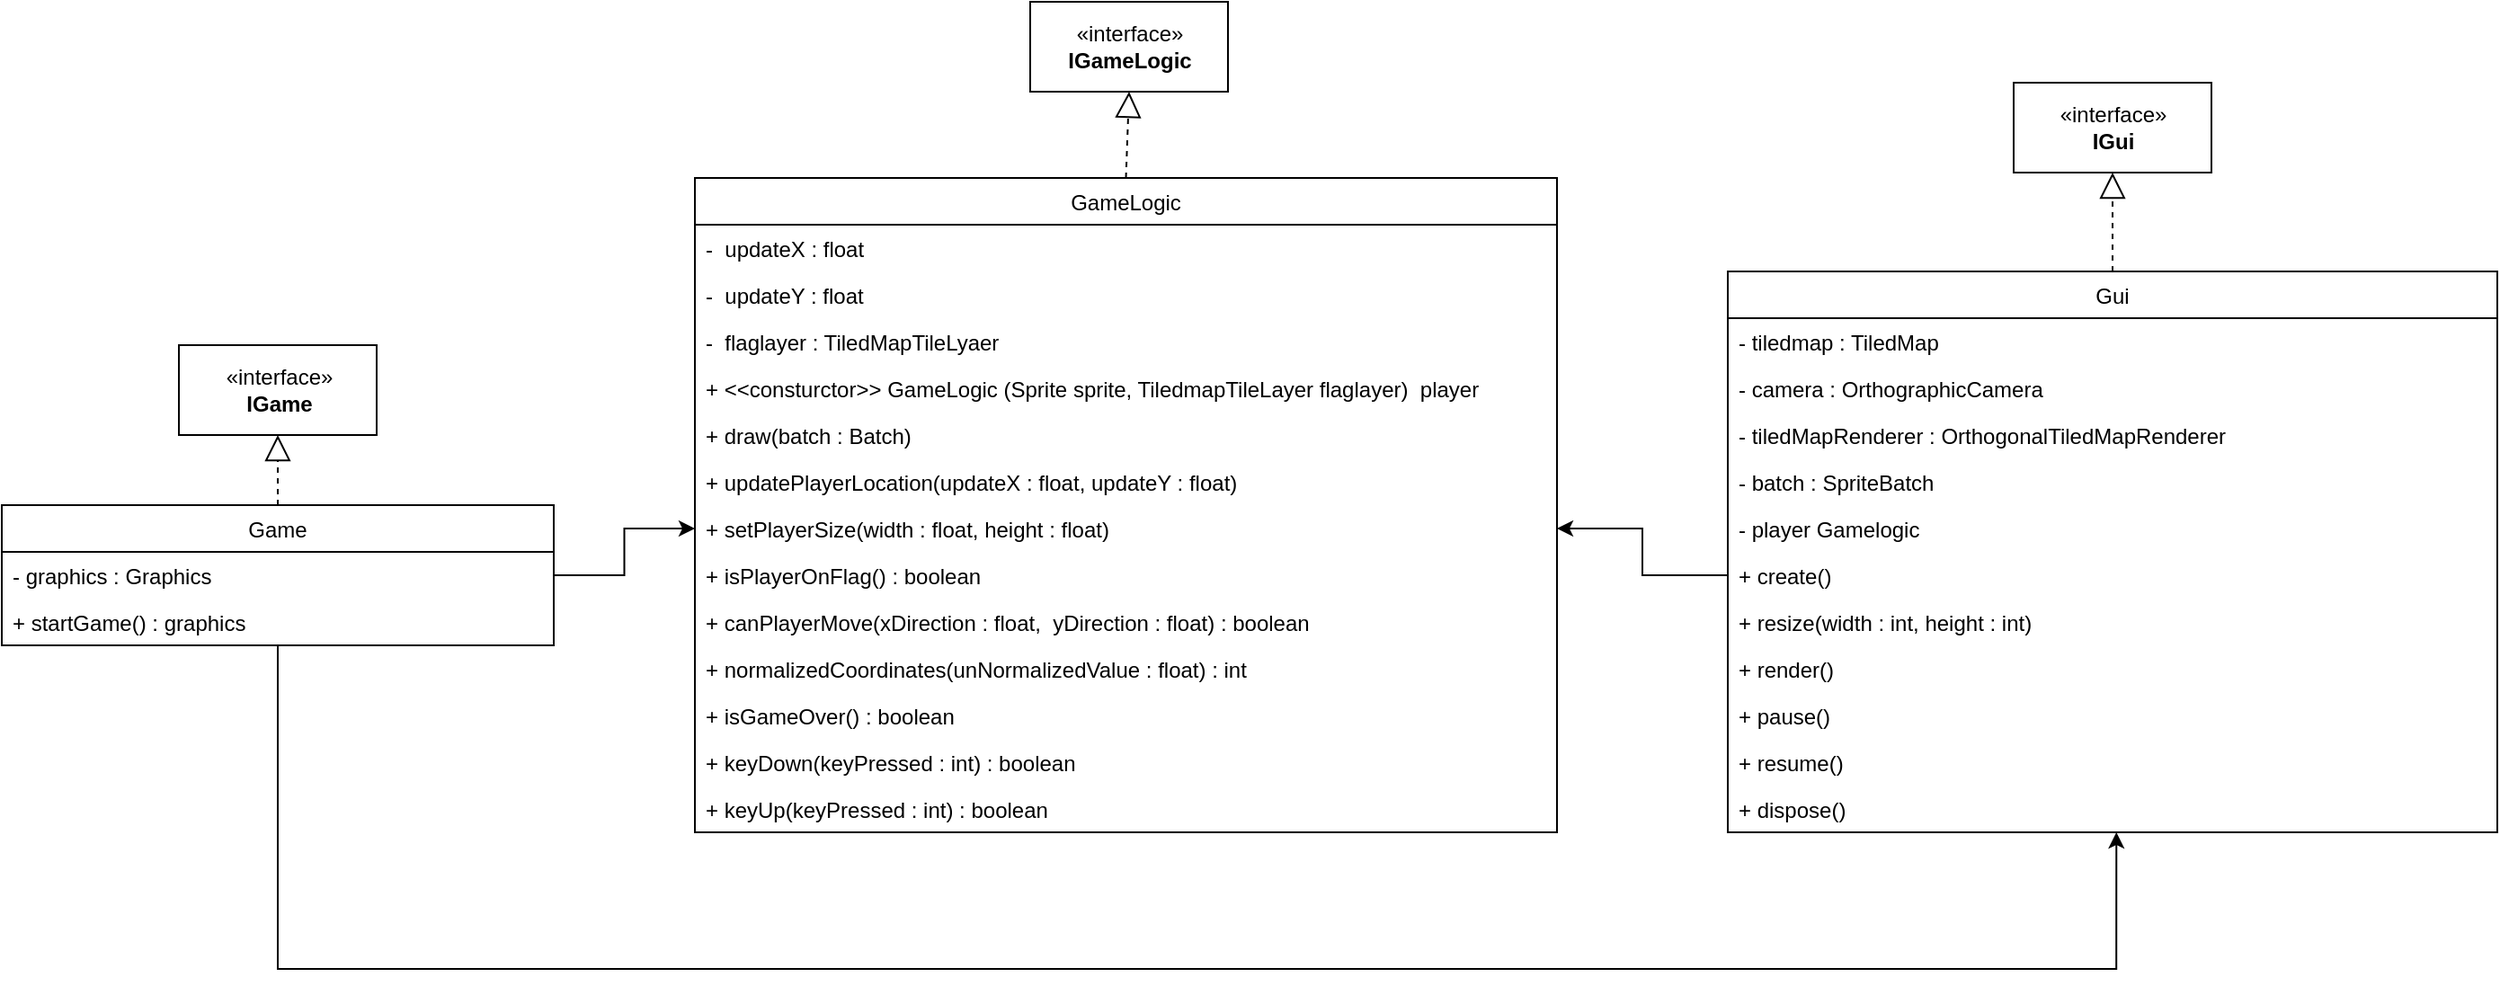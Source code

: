 <mxfile version="14.3.0" type="device"><diagram id="PzDZOld48kJjGTaJmD7R" name="Page-1"><mxGraphModel dx="862" dy="763" grid="0" gridSize="10" guides="1" tooltips="1" connect="1" arrows="1" fold="1" page="0" pageScale="1" pageWidth="827" pageHeight="1169" math="0" shadow="0"><root><mxCell id="0"/><mxCell id="1" parent="0"/><mxCell id="RgkrUjhUMY56iCGGvRsF-254" value="«interface»&lt;br&gt;&lt;b&gt;IGame&lt;/b&gt;" style="html=1;" parent="1" vertex="1"><mxGeometry x="1243.5" y="538" width="110" height="50" as="geometry"/></mxCell><mxCell id="8GW_ScJHMU9KxqfOY4D2-20" style="edgeStyle=orthogonalEdgeStyle;rounded=0;orthogonalLoop=1;jettySize=auto;html=1;exitX=0.5;exitY=1;exitDx=0;exitDy=0;entryX=0.505;entryY=1;entryDx=0;entryDy=0;entryPerimeter=0;" edge="1" parent="1" source="RgkrUjhUMY56iCGGvRsF-255" target="8GW_ScJHMU9KxqfOY4D2-15"><mxGeometry relative="1" as="geometry"><Array as="points"><mxPoint x="1299" y="885"/><mxPoint x="2321" y="885"/></Array></mxGeometry></mxCell><mxCell id="RgkrUjhUMY56iCGGvRsF-255" value="Game" style="swimlane;fontStyle=0;childLayout=stackLayout;horizontal=1;startSize=26;fillColor=none;horizontalStack=0;resizeParent=1;resizeParentMax=0;resizeLast=0;collapsible=1;marginBottom=0;" parent="1" vertex="1"><mxGeometry x="1145" y="627" width="307" height="78" as="geometry"/></mxCell><mxCell id="RgkrUjhUMY56iCGGvRsF-256" value="- graphics : Graphics" style="text;strokeColor=none;fillColor=none;align=left;verticalAlign=top;spacingLeft=4;spacingRight=4;overflow=hidden;rotatable=0;points=[[0,0.5],[1,0.5]];portConstraint=eastwest;" parent="RgkrUjhUMY56iCGGvRsF-255" vertex="1"><mxGeometry y="26" width="307" height="26" as="geometry"/></mxCell><mxCell id="8GW_ScJHMU9KxqfOY4D2-16" value="+ startGame() : graphics" style="text;strokeColor=none;fillColor=none;align=left;verticalAlign=top;spacingLeft=4;spacingRight=4;overflow=hidden;rotatable=0;points=[[0,0.5],[1,0.5]];portConstraint=eastwest;" vertex="1" parent="RgkrUjhUMY56iCGGvRsF-255"><mxGeometry y="52" width="307" height="26" as="geometry"/></mxCell><mxCell id="RgkrUjhUMY56iCGGvRsF-259" value="" style="endArrow=block;dashed=1;endFill=0;endSize=12;html=1;entryX=0.5;entryY=1;entryDx=0;entryDy=0;exitX=0.5;exitY=0;exitDx=0;exitDy=0;" parent="1" source="RgkrUjhUMY56iCGGvRsF-255" target="RgkrUjhUMY56iCGGvRsF-254" edge="1"><mxGeometry width="160" relative="1" as="geometry"><mxPoint x="1071.5" y="722" as="sourcePoint"/><mxPoint x="1231.5" y="722" as="targetPoint"/></mxGeometry></mxCell><mxCell id="RgkrUjhUMY56iCGGvRsF-284" value="«interface»&lt;br&gt;&lt;b&gt;IGameLogic&lt;/b&gt;" style="html=1;" parent="1" vertex="1"><mxGeometry x="1717" y="347" width="110" height="50" as="geometry"/></mxCell><mxCell id="RgkrUjhUMY56iCGGvRsF-289" value="GameLogic" style="swimlane;fontStyle=0;childLayout=stackLayout;horizontal=1;startSize=26;fillColor=none;horizontalStack=0;resizeParent=1;resizeParentMax=0;resizeLast=0;collapsible=1;marginBottom=0;" parent="1" vertex="1"><mxGeometry x="1530.5" y="445" width="479.5" height="364" as="geometry"/></mxCell><mxCell id="RgkrUjhUMY56iCGGvRsF-291" value="-  updateX : float" style="text;strokeColor=none;fillColor=none;align=left;verticalAlign=top;spacingLeft=4;spacingRight=4;overflow=hidden;rotatable=0;points=[[0,0.5],[1,0.5]];portConstraint=eastwest;" parent="RgkrUjhUMY56iCGGvRsF-289" vertex="1"><mxGeometry y="26" width="479.5" height="26" as="geometry"/></mxCell><mxCell id="RgkrUjhUMY56iCGGvRsF-290" value="-  updateY : float " style="text;strokeColor=none;fillColor=none;align=left;verticalAlign=top;spacingLeft=4;spacingRight=4;overflow=hidden;rotatable=0;points=[[0,0.5],[1,0.5]];portConstraint=eastwest;" parent="RgkrUjhUMY56iCGGvRsF-289" vertex="1"><mxGeometry y="52" width="479.5" height="26" as="geometry"/></mxCell><mxCell id="RgkrUjhUMY56iCGGvRsF-352" value="-  flaglayer : TiledMapTileLyaer" style="text;strokeColor=none;fillColor=none;align=left;verticalAlign=top;spacingLeft=4;spacingRight=4;overflow=hidden;rotatable=0;points=[[0,0.5],[1,0.5]];portConstraint=eastwest;" parent="RgkrUjhUMY56iCGGvRsF-289" vertex="1"><mxGeometry y="78" width="479.5" height="26" as="geometry"/></mxCell><mxCell id="8GW_ScJHMU9KxqfOY4D2-1" value="+ &lt;&lt;consturctor&gt;&gt; GameLogic (Sprite sprite, TiledmapTileLayer flaglayer)  player" style="text;strokeColor=none;fillColor=none;align=left;verticalAlign=top;spacingLeft=4;spacingRight=4;overflow=hidden;rotatable=0;points=[[0,0.5],[1,0.5]];portConstraint=eastwest;" vertex="1" parent="RgkrUjhUMY56iCGGvRsF-289"><mxGeometry y="104" width="479.5" height="26" as="geometry"/></mxCell><mxCell id="RgkrUjhUMY56iCGGvRsF-293" value="+ draw(batch : Batch)" style="text;strokeColor=none;fillColor=none;align=left;verticalAlign=top;spacingLeft=4;spacingRight=4;overflow=hidden;rotatable=0;points=[[0,0.5],[1,0.5]];portConstraint=eastwest;" parent="RgkrUjhUMY56iCGGvRsF-289" vertex="1"><mxGeometry y="130" width="479.5" height="26" as="geometry"/></mxCell><mxCell id="RgkrUjhUMY56iCGGvRsF-294" value="+ updatePlayerLocation(updateX : float, updateY : float)" style="text;strokeColor=none;fillColor=none;align=left;verticalAlign=top;spacingLeft=4;spacingRight=4;overflow=hidden;rotatable=0;points=[[0,0.5],[1,0.5]];portConstraint=eastwest;" parent="RgkrUjhUMY56iCGGvRsF-289" vertex="1"><mxGeometry y="156" width="479.5" height="26" as="geometry"/></mxCell><mxCell id="RgkrUjhUMY56iCGGvRsF-295" value="+ setPlayerSize(width : float, height : float)&#xA;" style="text;strokeColor=none;fillColor=none;align=left;verticalAlign=top;spacingLeft=4;spacingRight=4;overflow=hidden;rotatable=0;points=[[0,0.5],[1,0.5]];portConstraint=eastwest;" parent="RgkrUjhUMY56iCGGvRsF-289" vertex="1"><mxGeometry y="182" width="479.5" height="26" as="geometry"/></mxCell><mxCell id="RgkrUjhUMY56iCGGvRsF-296" value="+ isPlayerOnFlag() : boolean" style="text;strokeColor=none;fillColor=none;align=left;verticalAlign=top;spacingLeft=4;spacingRight=4;overflow=hidden;rotatable=0;points=[[0,0.5],[1,0.5]];portConstraint=eastwest;" parent="RgkrUjhUMY56iCGGvRsF-289" vertex="1"><mxGeometry y="208" width="479.5" height="26" as="geometry"/></mxCell><mxCell id="RgkrUjhUMY56iCGGvRsF-297" value="+ canPlayerMove(xDirection : float,  yDirection : float) : boolean" style="text;strokeColor=none;fillColor=none;align=left;verticalAlign=top;spacingLeft=4;spacingRight=4;overflow=hidden;rotatable=0;points=[[0,0.5],[1,0.5]];portConstraint=eastwest;" parent="RgkrUjhUMY56iCGGvRsF-289" vertex="1"><mxGeometry y="234" width="479.5" height="26" as="geometry"/></mxCell><mxCell id="RgkrUjhUMY56iCGGvRsF-298" value="+ normalizedCoordinates(unNormalizedValue : float) : int" style="text;strokeColor=none;fillColor=none;align=left;verticalAlign=top;spacingLeft=4;spacingRight=4;overflow=hidden;rotatable=0;points=[[0,0.5],[1,0.5]];portConstraint=eastwest;" parent="RgkrUjhUMY56iCGGvRsF-289" vertex="1"><mxGeometry y="260" width="479.5" height="26" as="geometry"/></mxCell><mxCell id="RgkrUjhUMY56iCGGvRsF-299" value="+ isGameOver() : boolean " style="text;strokeColor=none;fillColor=none;align=left;verticalAlign=top;spacingLeft=4;spacingRight=4;overflow=hidden;rotatable=0;points=[[0,0.5],[1,0.5]];portConstraint=eastwest;" parent="RgkrUjhUMY56iCGGvRsF-289" vertex="1"><mxGeometry y="286" width="479.5" height="26" as="geometry"/></mxCell><mxCell id="8GW_ScJHMU9KxqfOY4D2-2" value="+ keyDown(keyPressed : int) : boolean" style="text;strokeColor=none;fillColor=none;align=left;verticalAlign=top;spacingLeft=4;spacingRight=4;overflow=hidden;rotatable=0;points=[[0,0.5],[1,0.5]];portConstraint=eastwest;" vertex="1" parent="RgkrUjhUMY56iCGGvRsF-289"><mxGeometry y="312" width="479.5" height="26" as="geometry"/></mxCell><mxCell id="8GW_ScJHMU9KxqfOY4D2-3" value="+ keyUp(keyPressed : int) : boolean" style="text;strokeColor=none;fillColor=none;align=left;verticalAlign=top;spacingLeft=4;spacingRight=4;overflow=hidden;rotatable=0;points=[[0,0.5],[1,0.5]];portConstraint=eastwest;" vertex="1" parent="RgkrUjhUMY56iCGGvRsF-289"><mxGeometry y="338" width="479.5" height="26" as="geometry"/></mxCell><mxCell id="RgkrUjhUMY56iCGGvRsF-301" value="" style="endArrow=block;dashed=1;endFill=0;endSize=12;html=1;entryX=0.5;entryY=1;entryDx=0;entryDy=0;exitX=0.5;exitY=0;exitDx=0;exitDy=0;" parent="1" source="RgkrUjhUMY56iCGGvRsF-289" target="RgkrUjhUMY56iCGGvRsF-284" edge="1"><mxGeometry width="160" relative="1" as="geometry"><mxPoint x="1407.5" y="482" as="sourcePoint"/><mxPoint x="1567.5" y="482" as="targetPoint"/></mxGeometry></mxCell><mxCell id="RgkrUjhUMY56iCGGvRsF-344" value="Gui" style="swimlane;fontStyle=0;childLayout=stackLayout;horizontal=1;startSize=26;fillColor=none;horizontalStack=0;resizeParent=1;resizeParentMax=0;resizeLast=0;collapsible=1;marginBottom=0;" parent="1" vertex="1"><mxGeometry x="2105" y="497" width="428" height="312" as="geometry"/></mxCell><mxCell id="RgkrUjhUMY56iCGGvRsF-345" value="- tiledmap : TiledMap" style="text;strokeColor=none;fillColor=none;align=left;verticalAlign=top;spacingLeft=4;spacingRight=4;overflow=hidden;rotatable=0;points=[[0,0.5],[1,0.5]];portConstraint=eastwest;" parent="RgkrUjhUMY56iCGGvRsF-344" vertex="1"><mxGeometry y="26" width="428" height="26" as="geometry"/></mxCell><mxCell id="8GW_ScJHMU9KxqfOY4D2-6" value="- camera : OrthographicCamera" style="text;strokeColor=none;fillColor=none;align=left;verticalAlign=top;spacingLeft=4;spacingRight=4;overflow=hidden;rotatable=0;points=[[0,0.5],[1,0.5]];portConstraint=eastwest;" vertex="1" parent="RgkrUjhUMY56iCGGvRsF-344"><mxGeometry y="52" width="428" height="26" as="geometry"/></mxCell><mxCell id="8GW_ScJHMU9KxqfOY4D2-7" value="- tiledMapRenderer : OrthogonalTiledMapRenderer" style="text;strokeColor=none;fillColor=none;align=left;verticalAlign=top;spacingLeft=4;spacingRight=4;overflow=hidden;rotatable=0;points=[[0,0.5],[1,0.5]];portConstraint=eastwest;" vertex="1" parent="RgkrUjhUMY56iCGGvRsF-344"><mxGeometry y="78" width="428" height="26" as="geometry"/></mxCell><mxCell id="8GW_ScJHMU9KxqfOY4D2-8" value="- batch : SpriteBatch" style="text;strokeColor=none;fillColor=none;align=left;verticalAlign=top;spacingLeft=4;spacingRight=4;overflow=hidden;rotatable=0;points=[[0,0.5],[1,0.5]];portConstraint=eastwest;" vertex="1" parent="RgkrUjhUMY56iCGGvRsF-344"><mxGeometry y="104" width="428" height="26" as="geometry"/></mxCell><mxCell id="8GW_ScJHMU9KxqfOY4D2-9" value="- player Gamelogic" style="text;strokeColor=none;fillColor=none;align=left;verticalAlign=top;spacingLeft=4;spacingRight=4;overflow=hidden;rotatable=0;points=[[0,0.5],[1,0.5]];portConstraint=eastwest;" vertex="1" parent="RgkrUjhUMY56iCGGvRsF-344"><mxGeometry y="130" width="428" height="26" as="geometry"/></mxCell><mxCell id="8GW_ScJHMU9KxqfOY4D2-10" value="+ create() " style="text;strokeColor=none;fillColor=none;align=left;verticalAlign=top;spacingLeft=4;spacingRight=4;overflow=hidden;rotatable=0;points=[[0,0.5],[1,0.5]];portConstraint=eastwest;" vertex="1" parent="RgkrUjhUMY56iCGGvRsF-344"><mxGeometry y="156" width="428" height="26" as="geometry"/></mxCell><mxCell id="8GW_ScJHMU9KxqfOY4D2-11" value="+ resize(width : int, height : int)" style="text;strokeColor=none;fillColor=none;align=left;verticalAlign=top;spacingLeft=4;spacingRight=4;overflow=hidden;rotatable=0;points=[[0,0.5],[1,0.5]];portConstraint=eastwest;" vertex="1" parent="RgkrUjhUMY56iCGGvRsF-344"><mxGeometry y="182" width="428" height="26" as="geometry"/></mxCell><mxCell id="8GW_ScJHMU9KxqfOY4D2-12" value="+ render()" style="text;strokeColor=none;fillColor=none;align=left;verticalAlign=top;spacingLeft=4;spacingRight=4;overflow=hidden;rotatable=0;points=[[0,0.5],[1,0.5]];portConstraint=eastwest;" vertex="1" parent="RgkrUjhUMY56iCGGvRsF-344"><mxGeometry y="208" width="428" height="26" as="geometry"/></mxCell><mxCell id="8GW_ScJHMU9KxqfOY4D2-13" value="+ pause()" style="text;strokeColor=none;fillColor=none;align=left;verticalAlign=top;spacingLeft=4;spacingRight=4;overflow=hidden;rotatable=0;points=[[0,0.5],[1,0.5]];portConstraint=eastwest;" vertex="1" parent="RgkrUjhUMY56iCGGvRsF-344"><mxGeometry y="234" width="428" height="26" as="geometry"/></mxCell><mxCell id="8GW_ScJHMU9KxqfOY4D2-14" value="+ resume()" style="text;strokeColor=none;fillColor=none;align=left;verticalAlign=top;spacingLeft=4;spacingRight=4;overflow=hidden;rotatable=0;points=[[0,0.5],[1,0.5]];portConstraint=eastwest;" vertex="1" parent="RgkrUjhUMY56iCGGvRsF-344"><mxGeometry y="260" width="428" height="26" as="geometry"/></mxCell><mxCell id="8GW_ScJHMU9KxqfOY4D2-15" value="+ dispose()" style="text;strokeColor=none;fillColor=none;align=left;verticalAlign=top;spacingLeft=4;spacingRight=4;overflow=hidden;rotatable=0;points=[[0,0.5],[1,0.5]];portConstraint=eastwest;" vertex="1" parent="RgkrUjhUMY56iCGGvRsF-344"><mxGeometry y="286" width="428" height="26" as="geometry"/></mxCell><mxCell id="RgkrUjhUMY56iCGGvRsF-347" value="«interface»&lt;br&gt;&lt;b&gt;IGui&lt;/b&gt;" style="html=1;" parent="1" vertex="1"><mxGeometry x="2264" y="392" width="110" height="50" as="geometry"/></mxCell><mxCell id="RgkrUjhUMY56iCGGvRsF-383" value="" style="endArrow=block;dashed=1;endFill=0;endSize=12;html=1;entryX=0.5;entryY=1;entryDx=0;entryDy=0;" parent="1" source="RgkrUjhUMY56iCGGvRsF-344" target="RgkrUjhUMY56iCGGvRsF-347" edge="1"><mxGeometry width="160" relative="1" as="geometry"><mxPoint x="2178.5" y="483" as="sourcePoint"/><mxPoint x="2179.5" y="454" as="targetPoint"/></mxGeometry></mxCell><mxCell id="8GW_ScJHMU9KxqfOY4D2-18" style="edgeStyle=orthogonalEdgeStyle;rounded=0;orthogonalLoop=1;jettySize=auto;html=1;exitX=1;exitY=0.5;exitDx=0;exitDy=0;entryX=0;entryY=0.5;entryDx=0;entryDy=0;" edge="1" parent="1" source="RgkrUjhUMY56iCGGvRsF-256" target="RgkrUjhUMY56iCGGvRsF-295"><mxGeometry relative="1" as="geometry"/></mxCell><mxCell id="8GW_ScJHMU9KxqfOY4D2-19" style="edgeStyle=orthogonalEdgeStyle;rounded=0;orthogonalLoop=1;jettySize=auto;html=1;exitX=0;exitY=0.5;exitDx=0;exitDy=0;entryX=1;entryY=0.5;entryDx=0;entryDy=0;" edge="1" parent="1" source="8GW_ScJHMU9KxqfOY4D2-10" target="RgkrUjhUMY56iCGGvRsF-295"><mxGeometry relative="1" as="geometry"/></mxCell></root></mxGraphModel></diagram></mxfile>